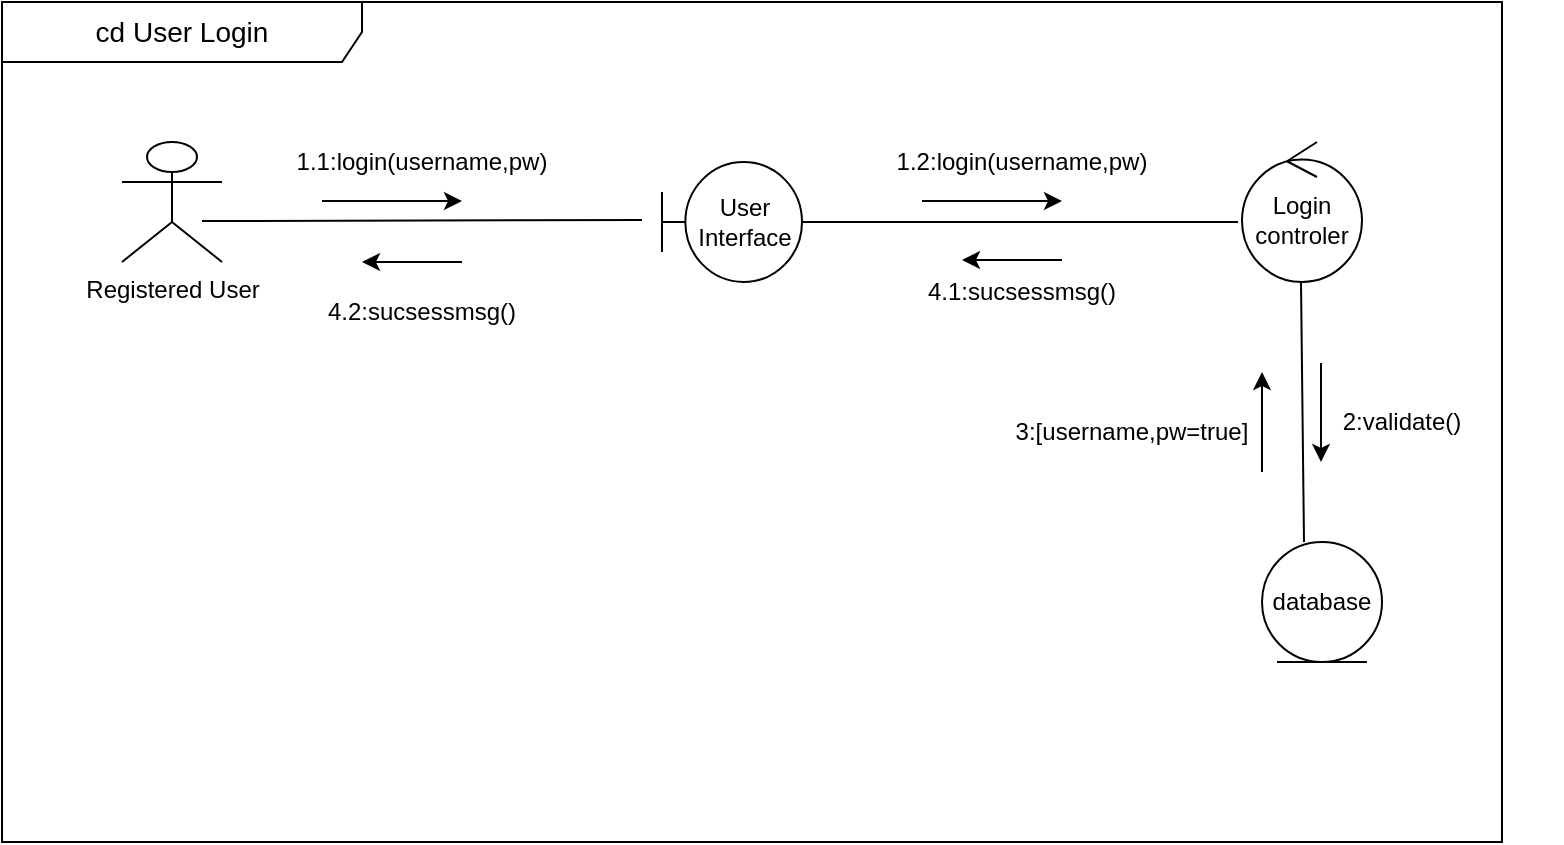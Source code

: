 <mxfile version="14.6.0" type="device"><diagram id="E2sLA7ixBMIqyhP-6kf-" name="Page-1"><mxGraphModel dx="868" dy="425" grid="1" gridSize="10" guides="1" tooltips="1" connect="1" arrows="1" fold="1" page="1" pageScale="1" pageWidth="850" pageHeight="1100" math="0" shadow="0"><root><mxCell id="0"/><mxCell id="1" parent="0"/><mxCell id="RFRqwp7Bs_Q8oz-l-vNK-1" value="Registered User" style="shape=umlActor;verticalLabelPosition=bottom;verticalAlign=top;html=1;outlineConnect=0;" vertex="1" parent="1"><mxGeometry x="160" y="80" width="50" height="60" as="geometry"/></mxCell><mxCell id="RFRqwp7Bs_Q8oz-l-vNK-2" value="User Interface" style="shape=umlBoundary;whiteSpace=wrap;html=1;" vertex="1" parent="1"><mxGeometry x="430" y="90" width="70" height="60" as="geometry"/></mxCell><mxCell id="RFRqwp7Bs_Q8oz-l-vNK-3" value="Login controler" style="ellipse;shape=umlControl;whiteSpace=wrap;html=1;" vertex="1" parent="1"><mxGeometry x="720" y="80" width="60" height="70" as="geometry"/></mxCell><mxCell id="RFRqwp7Bs_Q8oz-l-vNK-4" value="database" style="ellipse;shape=umlEntity;whiteSpace=wrap;html=1;" vertex="1" parent="1"><mxGeometry x="730" y="280" width="60" height="60" as="geometry"/></mxCell><mxCell id="RFRqwp7Bs_Q8oz-l-vNK-6" value="" style="endArrow=none;html=1;" edge="1" parent="1"><mxGeometry width="50" height="50" relative="1" as="geometry"><mxPoint x="200" y="119.5" as="sourcePoint"/><mxPoint x="420" y="119" as="targetPoint"/></mxGeometry></mxCell><mxCell id="RFRqwp7Bs_Q8oz-l-vNK-7" value="" style="endArrow=none;html=1;entryX=-0.033;entryY=0.571;entryDx=0;entryDy=0;entryPerimeter=0;" edge="1" parent="1" target="RFRqwp7Bs_Q8oz-l-vNK-3"><mxGeometry width="50" height="50" relative="1" as="geometry"><mxPoint x="500" y="120.02" as="sourcePoint"/><mxPoint x="729.02" y="119.5" as="targetPoint"/></mxGeometry></mxCell><mxCell id="RFRqwp7Bs_Q8oz-l-vNK-8" value="" style="endArrow=none;html=1;entryX=0.35;entryY=0;entryDx=0;entryDy=0;entryPerimeter=0;" edge="1" parent="1" target="RFRqwp7Bs_Q8oz-l-vNK-4"><mxGeometry width="50" height="50" relative="1" as="geometry"><mxPoint x="749.5" y="150" as="sourcePoint"/><mxPoint x="749.52" y="239.95" as="targetPoint"/></mxGeometry></mxCell><mxCell id="RFRqwp7Bs_Q8oz-l-vNK-9" value="1.1:login(username,pw)" style="text;html=1;strokeColor=none;fillColor=none;align=center;verticalAlign=middle;whiteSpace=wrap;rounded=0;" vertex="1" parent="1"><mxGeometry x="230" y="80" width="160" height="20" as="geometry"/></mxCell><mxCell id="RFRqwp7Bs_Q8oz-l-vNK-10" value="1.2:login(username,pw)" style="text;html=1;strokeColor=none;fillColor=none;align=center;verticalAlign=middle;whiteSpace=wrap;rounded=0;" vertex="1" parent="1"><mxGeometry x="530" y="80" width="160" height="20" as="geometry"/></mxCell><mxCell id="RFRqwp7Bs_Q8oz-l-vNK-11" value="" style="endArrow=classic;html=1;" edge="1" parent="1"><mxGeometry width="50" height="50" relative="1" as="geometry"><mxPoint x="260" y="109.5" as="sourcePoint"/><mxPoint x="330" y="109.5" as="targetPoint"/></mxGeometry></mxCell><mxCell id="RFRqwp7Bs_Q8oz-l-vNK-12" value="" style="endArrow=classic;html=1;" edge="1" parent="1"><mxGeometry width="50" height="50" relative="1" as="geometry"><mxPoint x="560" y="109.5" as="sourcePoint"/><mxPoint x="630" y="109.5" as="targetPoint"/></mxGeometry></mxCell><mxCell id="RFRqwp7Bs_Q8oz-l-vNK-13" value="" style="endArrow=classic;html=1;" edge="1" parent="1"><mxGeometry width="50" height="50" relative="1" as="geometry"><mxPoint x="759.5" y="190.5" as="sourcePoint"/><mxPoint x="759.5" y="240" as="targetPoint"/></mxGeometry></mxCell><mxCell id="RFRqwp7Bs_Q8oz-l-vNK-14" value="2:validate()" style="text;html=1;strokeColor=none;fillColor=none;align=center;verticalAlign=middle;whiteSpace=wrap;rounded=0;" vertex="1" parent="1"><mxGeometry x="720" y="210" width="160" height="20" as="geometry"/></mxCell><mxCell id="RFRqwp7Bs_Q8oz-l-vNK-16" value="" style="endArrow=classic;html=1;" edge="1" parent="1"><mxGeometry width="50" height="50" relative="1" as="geometry"><mxPoint x="730" y="245" as="sourcePoint"/><mxPoint x="730" y="195" as="targetPoint"/></mxGeometry></mxCell><mxCell id="RFRqwp7Bs_Q8oz-l-vNK-17" value="3:[username,pw=true]" style="text;html=1;strokeColor=none;fillColor=none;align=center;verticalAlign=middle;whiteSpace=wrap;rounded=0;" vertex="1" parent="1"><mxGeometry x="600" y="210" width="130" height="30" as="geometry"/></mxCell><mxCell id="RFRqwp7Bs_Q8oz-l-vNK-18" value="" style="endArrow=classic;html=1;" edge="1" parent="1"><mxGeometry width="50" height="50" relative="1" as="geometry"><mxPoint x="630" y="139" as="sourcePoint"/><mxPoint x="580" y="139" as="targetPoint"/></mxGeometry></mxCell><mxCell id="RFRqwp7Bs_Q8oz-l-vNK-19" value="" style="endArrow=classic;html=1;" edge="1" parent="1"><mxGeometry width="50" height="50" relative="1" as="geometry"><mxPoint x="330" y="140" as="sourcePoint"/><mxPoint x="280" y="140" as="targetPoint"/></mxGeometry></mxCell><mxCell id="RFRqwp7Bs_Q8oz-l-vNK-20" value="4.1:sucsessmsg()" style="text;html=1;strokeColor=none;fillColor=none;align=center;verticalAlign=middle;whiteSpace=wrap;rounded=0;" vertex="1" parent="1"><mxGeometry x="545" y="140" width="130" height="30" as="geometry"/></mxCell><mxCell id="RFRqwp7Bs_Q8oz-l-vNK-21" value="4.2:sucsessmsg()" style="text;html=1;strokeColor=none;fillColor=none;align=center;verticalAlign=middle;whiteSpace=wrap;rounded=0;" vertex="1" parent="1"><mxGeometry x="245" y="150" width="130" height="30" as="geometry"/></mxCell><mxCell id="RFRqwp7Bs_Q8oz-l-vNK-22" value="&lt;font style=&quot;font-size: 14px&quot;&gt;cd User Login&lt;/font&gt;" style="shape=umlFrame;whiteSpace=wrap;html=1;width=180;height=30;" vertex="1" parent="1"><mxGeometry x="100" y="10" width="750" height="420" as="geometry"/></mxCell></root></mxGraphModel></diagram></mxfile>
